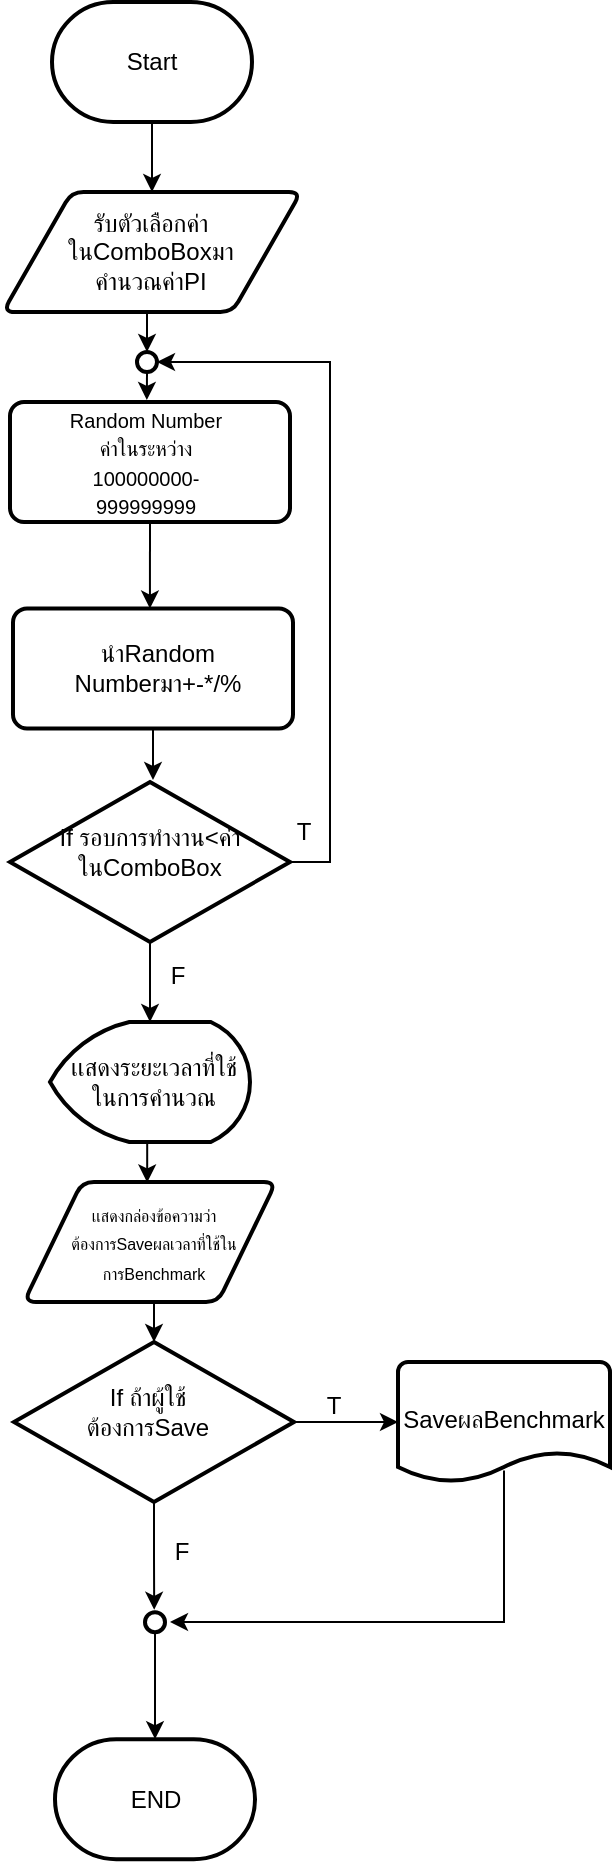 <mxfile version="10.8.4"><diagram id="tdrPOvt-gT7DAUTGup8O" name="Page-1"><mxGraphModel dx="2807" dy="1990" grid="1" gridSize="10" guides="1" tooltips="1" connect="1" arrows="1" fold="1" page="1" pageScale="1" pageWidth="827" pageHeight="1169" math="0" shadow="0"><root><mxCell id="0"/><mxCell id="1" parent="0"/><mxCell id="erqGuCoqFYSn9tl3ci5M-27" value="" style="edgeStyle=orthogonalEdgeStyle;rounded=0;orthogonalLoop=1;jettySize=auto;html=1;fontSize=5;entryX=0.5;entryY=0;entryDx=0;entryDy=0;" edge="1" parent="1" source="erqGuCoqFYSn9tl3ci5M-1" target="erqGuCoqFYSn9tl3ci5M-16"><mxGeometry relative="1" as="geometry"><Array as="points"/></mxGeometry></mxCell><mxCell id="erqGuCoqFYSn9tl3ci5M-1" value="Start&lt;br&gt;" style="strokeWidth=2;html=1;shape=mxgraph.flowchart.terminator;whiteSpace=wrap;fontStyle=0" vertex="1" parent="1"><mxGeometry x="348" y="121" width="100" height="60" as="geometry"/></mxCell><mxCell id="erqGuCoqFYSn9tl3ci5M-51" style="edgeStyle=orthogonalEdgeStyle;rounded=0;orthogonalLoop=1;jettySize=auto;html=1;exitX=0.5;exitY=1;exitDx=0;exitDy=0;entryX=0.5;entryY=0;entryDx=0;entryDy=0;entryPerimeter=0;fontSize=5;" edge="1" parent="1" source="erqGuCoqFYSn9tl3ci5M-16" target="erqGuCoqFYSn9tl3ci5M-49"><mxGeometry relative="1" as="geometry"/></mxCell><mxCell id="erqGuCoqFYSn9tl3ci5M-16" value="" style="verticalLabelPosition=bottom;verticalAlign=top;html=1;strokeWidth=2;shape=parallelogram;perimeter=parallelogramPerimeter;whiteSpace=wrap;rounded=1;arcSize=12;size=0.23;fontStyle=0" vertex="1" parent="1"><mxGeometry x="323.5" y="216" width="149" height="60" as="geometry"/></mxCell><mxCell id="erqGuCoqFYSn9tl3ci5M-20" value="รับตัวเลือกค่าในComboBoxมาคำนวณค่าPI" style="text;html=1;fontStyle=0;whiteSpace=wrap;align=center;verticalAlign=middle;" vertex="1" parent="1"><mxGeometry x="348" y="221" width="99" height="50" as="geometry"/></mxCell><mxCell id="erqGuCoqFYSn9tl3ci5M-86" style="edgeStyle=orthogonalEdgeStyle;rounded=0;orthogonalLoop=1;jettySize=auto;html=1;exitX=0.5;exitY=1;exitDx=0;exitDy=0;entryX=0.489;entryY=0.001;entryDx=0;entryDy=0;entryPerimeter=0;fontSize=5;" edge="1" parent="1" source="erqGuCoqFYSn9tl3ci5M-33" target="erqGuCoqFYSn9tl3ci5M-37"><mxGeometry relative="1" as="geometry"/></mxCell><mxCell id="erqGuCoqFYSn9tl3ci5M-33" value="" style="rounded=1;whiteSpace=wrap;html=1;absoluteArcSize=1;arcSize=14;strokeWidth=2;fontSize=5;align=center;" vertex="1" parent="1"><mxGeometry x="327" y="321" width="140" height="60" as="geometry"/></mxCell><mxCell id="erqGuCoqFYSn9tl3ci5M-36" value="&lt;font style=&quot;font-size: 10px&quot;&gt;Random Number&lt;br&gt;ค่าในระหว่าง&lt;br&gt;100000000-999999999&lt;/font&gt;" style="text;html=1;fontStyle=0;whiteSpace=wrap;align=center;verticalAlign=middle;" vertex="1" parent="1"><mxGeometry x="348" y="326" width="94" height="50" as="geometry"/></mxCell><mxCell id="erqGuCoqFYSn9tl3ci5M-87" style="edgeStyle=orthogonalEdgeStyle;rounded=0;orthogonalLoop=1;jettySize=auto;html=1;fontSize=5;" edge="1" parent="1" source="erqGuCoqFYSn9tl3ci5M-37"><mxGeometry relative="1" as="geometry"><mxPoint x="398.5" y="510" as="targetPoint"/><Array as="points"><mxPoint x="399" y="490"/><mxPoint x="399" y="490"/></Array></mxGeometry></mxCell><mxCell id="erqGuCoqFYSn9tl3ci5M-37" value="" style="rounded=1;whiteSpace=wrap;html=1;absoluteArcSize=1;arcSize=14;strokeWidth=2;fontSize=5;align=center;" vertex="1" parent="1"><mxGeometry x="328.5" y="424.2" width="140" height="60" as="geometry"/></mxCell><mxCell id="erqGuCoqFYSn9tl3ci5M-38" value="นำRandom Numberมา+-*/%" style="text;html=1;fontStyle=0;whiteSpace=wrap;align=center;verticalAlign=middle;" vertex="1" parent="1"><mxGeometry x="353.5" y="429.2" width="94" height="50" as="geometry"/></mxCell><mxCell id="erqGuCoqFYSn9tl3ci5M-47" style="edgeStyle=orthogonalEdgeStyle;rounded=0;orthogonalLoop=1;jettySize=auto;html=1;exitX=1;exitY=0.5;exitDx=0;exitDy=0;exitPerimeter=0;fontSize=5;entryX=1;entryY=0.5;entryDx=0;entryDy=0;entryPerimeter=0;" edge="1" parent="1" source="erqGuCoqFYSn9tl3ci5M-42" target="erqGuCoqFYSn9tl3ci5M-49"><mxGeometry relative="1" as="geometry"><mxPoint x="407" y="301" as="targetPoint"/><Array as="points"><mxPoint x="487" y="551"/><mxPoint x="487" y="301"/></Array></mxGeometry></mxCell><mxCell id="erqGuCoqFYSn9tl3ci5M-56" value="" style="edgeStyle=orthogonalEdgeStyle;rounded=0;orthogonalLoop=1;jettySize=auto;html=1;fontSize=5;" edge="1" parent="1" source="erqGuCoqFYSn9tl3ci5M-42" target="erqGuCoqFYSn9tl3ci5M-55"><mxGeometry relative="1" as="geometry"/></mxCell><mxCell id="erqGuCoqFYSn9tl3ci5M-42" value="" style="strokeWidth=2;html=1;shape=mxgraph.flowchart.decision;whiteSpace=wrap;fontSize=5;align=center;" vertex="1" parent="1"><mxGeometry x="327" y="511" width="140" height="80" as="geometry"/></mxCell><mxCell id="erqGuCoqFYSn9tl3ci5M-43" value="If รอบการทำงาน&amp;lt;ค่าในComboBox" style="text;html=1;fontStyle=0;whiteSpace=wrap;align=center;verticalAlign=middle;" vertex="1" parent="1"><mxGeometry x="350" y="521.2" width="94" height="50" as="geometry"/></mxCell><mxCell id="erqGuCoqFYSn9tl3ci5M-85" style="edgeStyle=orthogonalEdgeStyle;rounded=0;orthogonalLoop=1;jettySize=auto;html=1;exitX=0.5;exitY=1;exitDx=0;exitDy=0;exitPerimeter=0;fontSize=5;" edge="1" parent="1" source="erqGuCoqFYSn9tl3ci5M-49"><mxGeometry relative="1" as="geometry"><mxPoint x="395.419" y="319.977" as="targetPoint"/></mxGeometry></mxCell><mxCell id="erqGuCoqFYSn9tl3ci5M-49" value="" style="strokeWidth=2;html=1;shape=mxgraph.flowchart.start_2;whiteSpace=wrap;fontSize=5;align=center;" vertex="1" parent="1"><mxGeometry x="390.5" y="296" width="10" height="10" as="geometry"/></mxCell><mxCell id="erqGuCoqFYSn9tl3ci5M-54" value="T" style="text;html=1;fontStyle=0;whiteSpace=wrap;align=center;verticalAlign=middle;" vertex="1" parent="1"><mxGeometry x="427" y="511.2" width="94" height="50" as="geometry"/></mxCell><mxCell id="erqGuCoqFYSn9tl3ci5M-63" style="edgeStyle=orthogonalEdgeStyle;rounded=0;orthogonalLoop=1;jettySize=auto;html=1;exitX=0.5;exitY=1;exitDx=0;exitDy=0;exitPerimeter=0;entryX=0.463;entryY=0.004;entryDx=0;entryDy=0;entryPerimeter=0;fontSize=5;" edge="1" parent="1" source="erqGuCoqFYSn9tl3ci5M-55" target="erqGuCoqFYSn9tl3ci5M-61"><mxGeometry relative="1" as="geometry"/></mxCell><mxCell id="erqGuCoqFYSn9tl3ci5M-55" value="" style="strokeWidth=2;html=1;shape=mxgraph.flowchart.display;whiteSpace=wrap;fontSize=5;align=center;" vertex="1" parent="1"><mxGeometry x="347" y="631" width="100" height="60" as="geometry"/></mxCell><mxCell id="erqGuCoqFYSn9tl3ci5M-57" value="เเสดงระยะเวลาที่ใช้ในการคำนวณ" style="text;html=1;fontStyle=0;whiteSpace=wrap;align=center;verticalAlign=middle;" vertex="1" parent="1"><mxGeometry x="351.5" y="636.062" width="94" height="50" as="geometry"/></mxCell><mxCell id="erqGuCoqFYSn9tl3ci5M-58" value="F" style="text;html=1;fontStyle=0;whiteSpace=wrap;align=center;verticalAlign=middle;" vertex="1" parent="1"><mxGeometry x="364" y="583.2" width="94" height="50" as="geometry"/></mxCell><mxCell id="erqGuCoqFYSn9tl3ci5M-59" value="" style="strokeWidth=2;html=1;shape=mxgraph.flowchart.document2;whiteSpace=wrap;size=0.25;fontSize=5;align=center;" vertex="1" parent="1"><mxGeometry x="521" y="801" width="106" height="60" as="geometry"/></mxCell><mxCell id="erqGuCoqFYSn9tl3ci5M-60" value="" style="verticalLabelPosition=bottom;verticalAlign=top;html=1;strokeWidth=2;shape=parallelogram;perimeter=parallelogramPerimeter;whiteSpace=wrap;rounded=1;arcSize=12;size=0.23;fontSize=5;align=center;" vertex="1" parent="1"><mxGeometry x="334" y="711" width="126" height="60" as="geometry"/></mxCell><mxCell id="erqGuCoqFYSn9tl3ci5M-68" style="edgeStyle=orthogonalEdgeStyle;rounded=0;orthogonalLoop=1;jettySize=auto;html=1;exitX=0.5;exitY=1;exitDx=0;exitDy=0;entryX=0.5;entryY=0;entryDx=0;entryDy=0;entryPerimeter=0;fontSize=5;" edge="1" parent="1" source="erqGuCoqFYSn9tl3ci5M-61" target="erqGuCoqFYSn9tl3ci5M-64"><mxGeometry relative="1" as="geometry"><Array as="points"><mxPoint x="399" y="781"/><mxPoint x="399" y="781"/></Array></mxGeometry></mxCell><mxCell id="erqGuCoqFYSn9tl3ci5M-61" value="&lt;font style=&quot;font-size: 8px&quot;&gt;เเสดงกล่องข้อความว่าต้องการSaveผลเวลาที่ใช้ในการBenchmark&lt;/font&gt;" style="text;html=1;fontStyle=0;whiteSpace=wrap;align=center;verticalAlign=middle;" vertex="1" parent="1"><mxGeometry x="353" y="711" width="92" height="60" as="geometry"/></mxCell><mxCell id="erqGuCoqFYSn9tl3ci5M-69" value="" style="edgeStyle=orthogonalEdgeStyle;rounded=0;orthogonalLoop=1;jettySize=auto;html=1;fontSize=5;" edge="1" parent="1" source="erqGuCoqFYSn9tl3ci5M-64" target="erqGuCoqFYSn9tl3ci5M-59"><mxGeometry relative="1" as="geometry"/></mxCell><mxCell id="erqGuCoqFYSn9tl3ci5M-77" style="edgeStyle=orthogonalEdgeStyle;rounded=0;orthogonalLoop=1;jettySize=auto;html=1;exitX=0.5;exitY=1;exitDx=0;exitDy=0;exitPerimeter=0;fontSize=5;entryX=0.46;entryY=-0.121;entryDx=0;entryDy=0;entryPerimeter=0;" edge="1" parent="1" source="erqGuCoqFYSn9tl3ci5M-64" target="erqGuCoqFYSn9tl3ci5M-73"><mxGeometry relative="1" as="geometry"><mxPoint x="399.2" y="921" as="targetPoint"/></mxGeometry></mxCell><mxCell id="erqGuCoqFYSn9tl3ci5M-64" value="" style="strokeWidth=2;html=1;shape=mxgraph.flowchart.decision;whiteSpace=wrap;fontSize=5;align=center;" vertex="1" parent="1"><mxGeometry x="329" y="791" width="140" height="80" as="geometry"/></mxCell><mxCell id="erqGuCoqFYSn9tl3ci5M-65" value="If ถ้าผู้ใช้ต้องการSave" style="text;html=1;fontStyle=0;whiteSpace=wrap;align=center;verticalAlign=middle;" vertex="1" parent="1"><mxGeometry x="348.5" y="801.2" width="94" height="50" as="geometry"/></mxCell><mxCell id="erqGuCoqFYSn9tl3ci5M-66" value="T" style="text;html=1;fontStyle=0;whiteSpace=wrap;align=center;verticalAlign=middle;" vertex="1" parent="1"><mxGeometry x="442" y="798.2" width="94" height="50" as="geometry"/></mxCell><mxCell id="erqGuCoqFYSn9tl3ci5M-78" style="edgeStyle=orthogonalEdgeStyle;rounded=0;orthogonalLoop=1;jettySize=auto;html=1;exitX=0.5;exitY=1;exitDx=0;exitDy=0;fontSize=5;" edge="1" parent="1" source="erqGuCoqFYSn9tl3ci5M-70"><mxGeometry relative="1" as="geometry"><mxPoint x="407" y="931" as="targetPoint"/><Array as="points"><mxPoint x="574" y="931"/><mxPoint x="407" y="931"/></Array></mxGeometry></mxCell><mxCell id="erqGuCoqFYSn9tl3ci5M-70" value="SaveผลBenchmark" style="text;html=1;fontStyle=0;whiteSpace=wrap;align=center;verticalAlign=middle;" vertex="1" parent="1"><mxGeometry x="527" y="805.2" width="94" height="50" as="geometry"/></mxCell><mxCell id="erqGuCoqFYSn9tl3ci5M-82" style="edgeStyle=orthogonalEdgeStyle;rounded=0;orthogonalLoop=1;jettySize=auto;html=1;exitX=0.5;exitY=1;exitDx=0;exitDy=0;exitPerimeter=0;entryX=0.5;entryY=0;entryDx=0;entryDy=0;entryPerimeter=0;fontSize=5;" edge="1" parent="1" source="erqGuCoqFYSn9tl3ci5M-73" target="erqGuCoqFYSn9tl3ci5M-81"><mxGeometry relative="1" as="geometry"/></mxCell><mxCell id="erqGuCoqFYSn9tl3ci5M-73" value="" style="strokeWidth=2;html=1;shape=mxgraph.flowchart.start_2;whiteSpace=wrap;fontSize=5;align=center;" vertex="1" parent="1"><mxGeometry x="394.5" y="926.1" width="10" height="10" as="geometry"/></mxCell><mxCell id="erqGuCoqFYSn9tl3ci5M-80" value="F" style="text;html=1;fontStyle=0;whiteSpace=wrap;align=center;verticalAlign=middle;" vertex="1" parent="1"><mxGeometry x="366" y="871.2" width="94" height="50" as="geometry"/></mxCell><mxCell id="erqGuCoqFYSn9tl3ci5M-81" value="END" style="strokeWidth=2;html=1;shape=mxgraph.flowchart.terminator;whiteSpace=wrap;fontStyle=0" vertex="1" parent="1"><mxGeometry x="349.5" y="989.571" width="100" height="60" as="geometry"/></mxCell></root></mxGraphModel></diagram></mxfile>